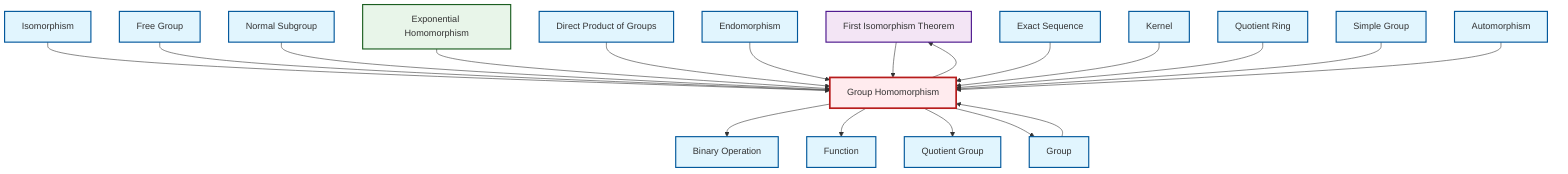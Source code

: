 graph TD
    classDef definition fill:#e1f5fe,stroke:#01579b,stroke-width:2px
    classDef theorem fill:#f3e5f5,stroke:#4a148c,stroke-width:2px
    classDef axiom fill:#fff3e0,stroke:#e65100,stroke-width:2px
    classDef example fill:#e8f5e9,stroke:#1b5e20,stroke-width:2px
    classDef current fill:#ffebee,stroke:#b71c1c,stroke-width:3px
    thm-first-isomorphism["First Isomorphism Theorem"]:::theorem
    def-isomorphism["Isomorphism"]:::definition
    def-direct-product["Direct Product of Groups"]:::definition
    def-free-group["Free Group"]:::definition
    def-function["Function"]:::definition
    def-group["Group"]:::definition
    def-exact-sequence["Exact Sequence"]:::definition
    def-quotient-group["Quotient Group"]:::definition
    def-homomorphism["Group Homomorphism"]:::definition
    def-binary-operation["Binary Operation"]:::definition
    def-endomorphism["Endomorphism"]:::definition
    def-simple-group["Simple Group"]:::definition
    def-quotient-ring["Quotient Ring"]:::definition
    def-kernel["Kernel"]:::definition
    def-normal-subgroup["Normal Subgroup"]:::definition
    def-automorphism["Automorphism"]:::definition
    ex-exponential-homomorphism["Exponential Homomorphism"]:::example
    def-homomorphism --> def-binary-operation
    def-isomorphism --> def-homomorphism
    def-free-group --> def-homomorphism
    thm-first-isomorphism --> def-homomorphism
    def-homomorphism --> def-function
    def-homomorphism --> def-quotient-group
    def-normal-subgroup --> def-homomorphism
    def-group --> def-homomorphism
    ex-exponential-homomorphism --> def-homomorphism
    def-homomorphism --> def-group
    def-direct-product --> def-homomorphism
    def-homomorphism --> thm-first-isomorphism
    def-endomorphism --> def-homomorphism
    def-exact-sequence --> def-homomorphism
    def-kernel --> def-homomorphism
    def-quotient-ring --> def-homomorphism
    def-simple-group --> def-homomorphism
    def-automorphism --> def-homomorphism
    class def-homomorphism current